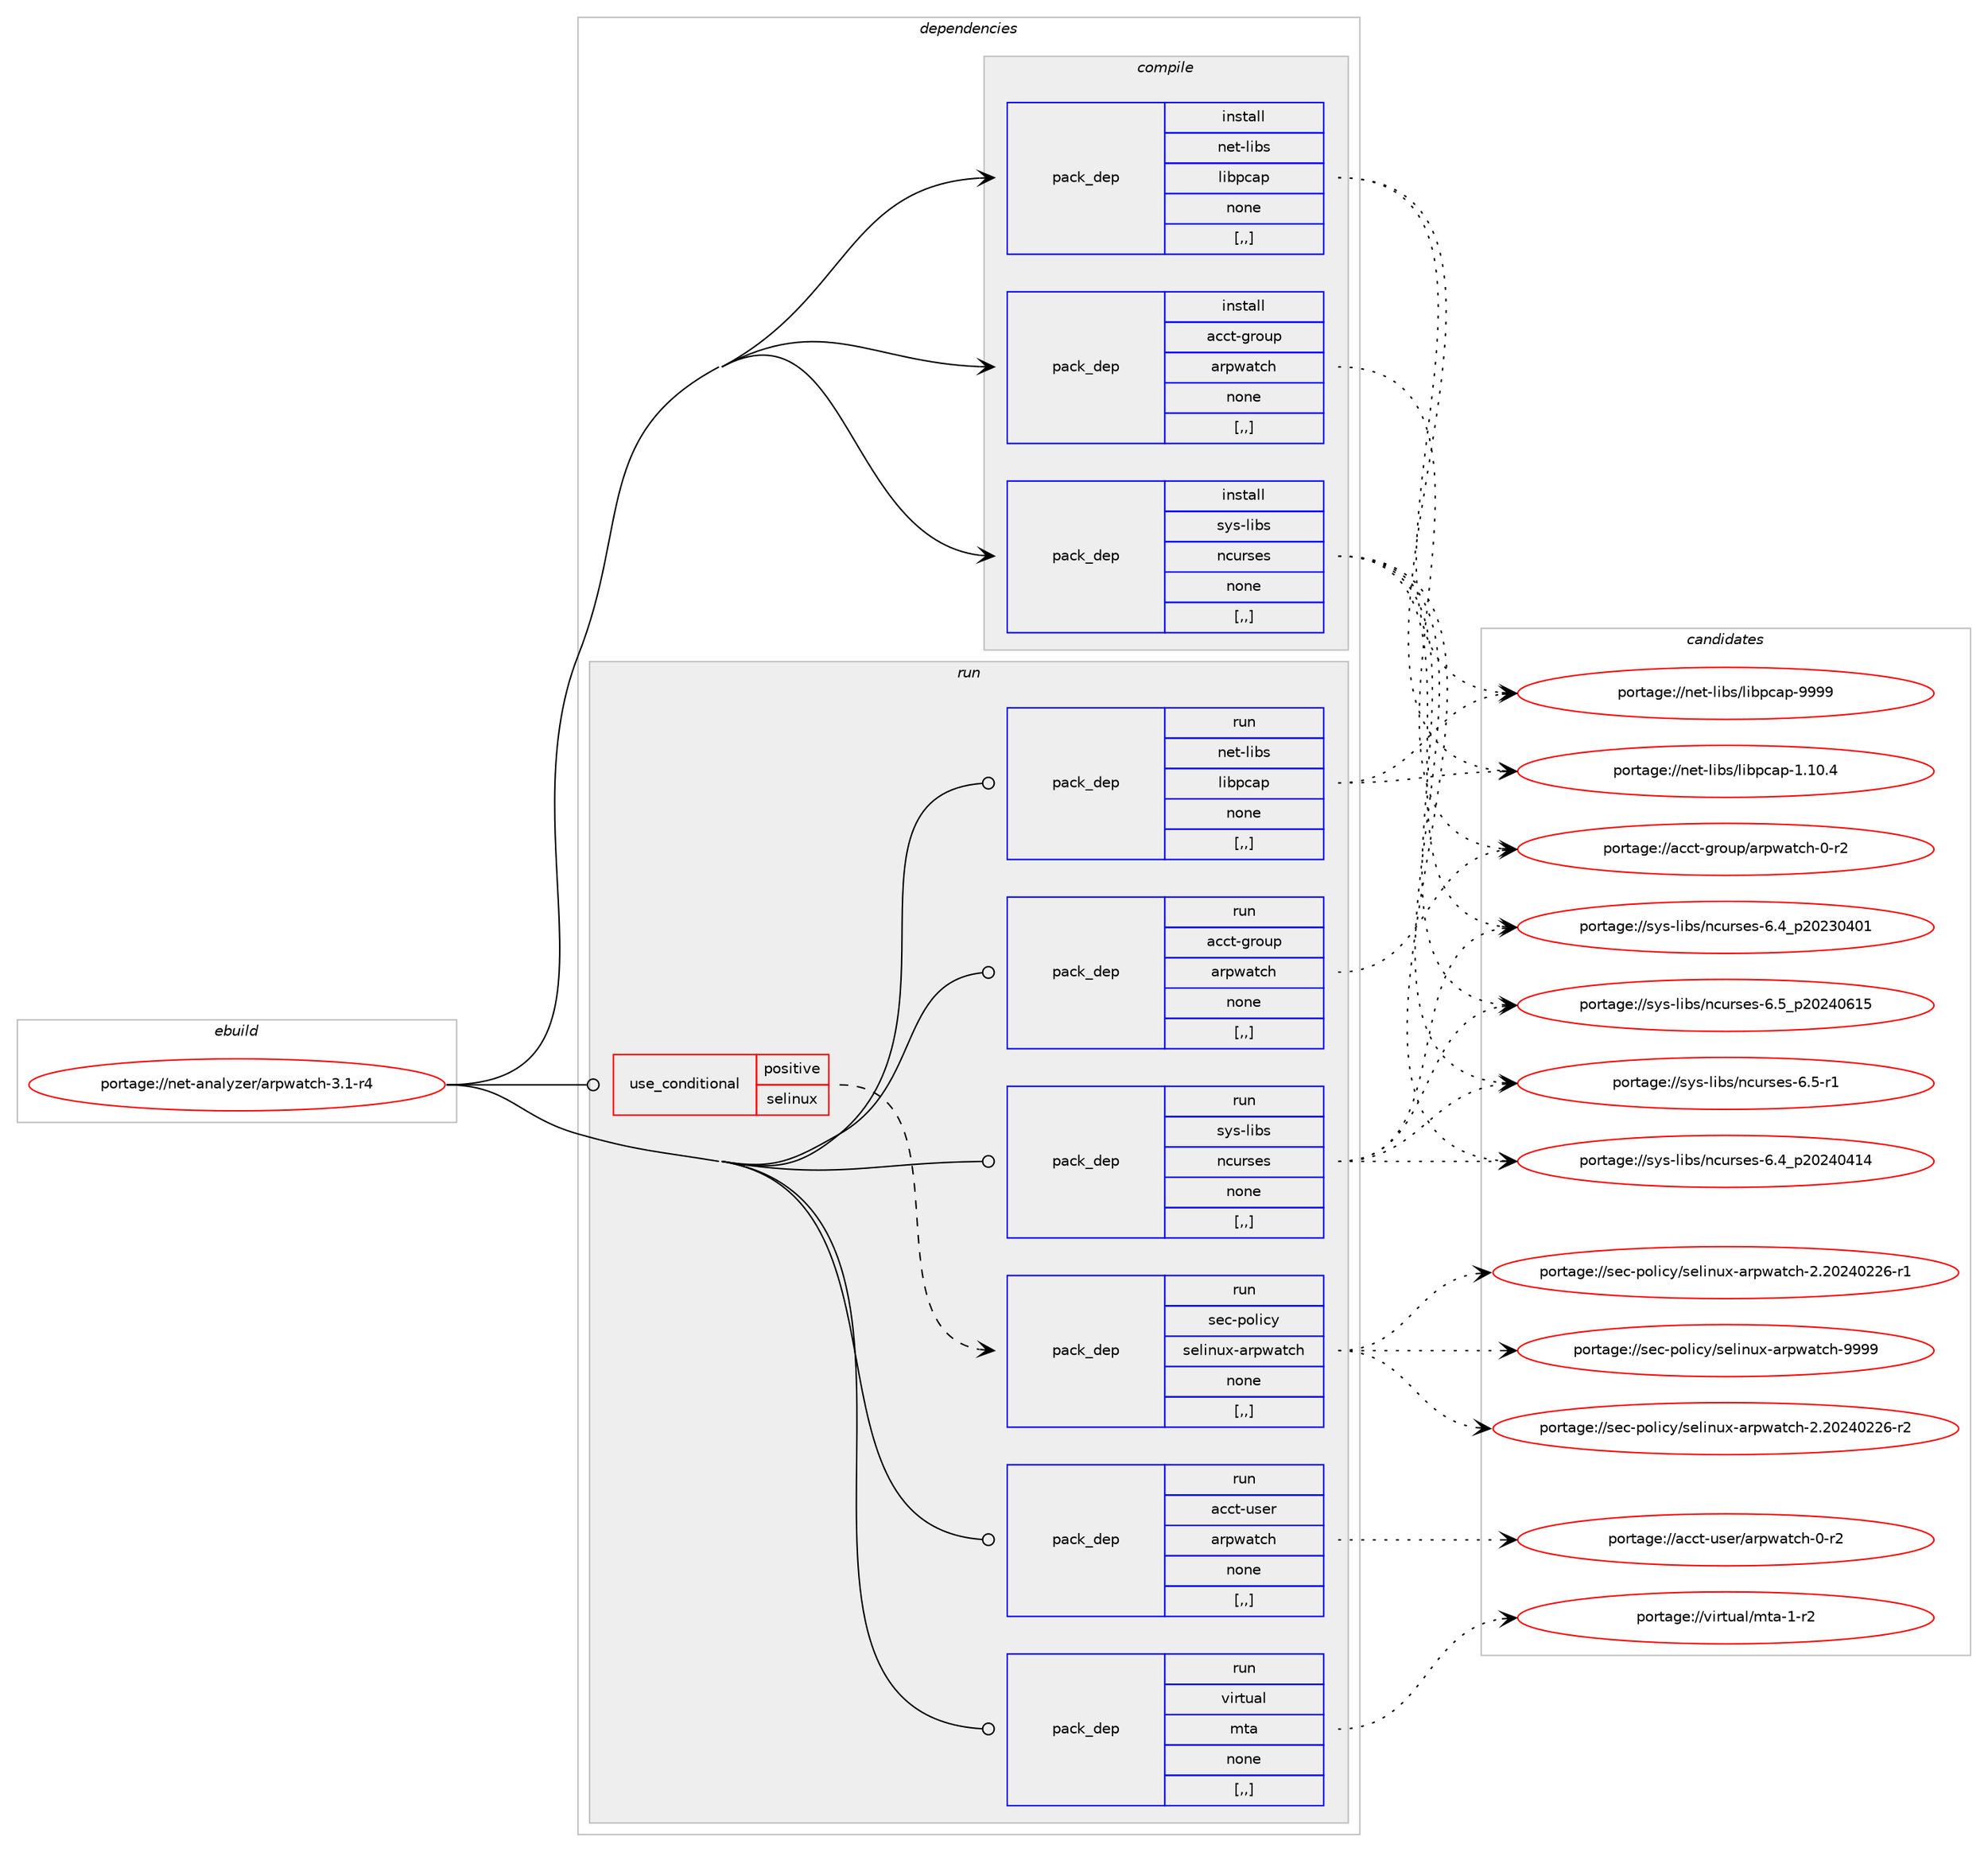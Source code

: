 digraph prolog {

# *************
# Graph options
# *************

newrank=true;
concentrate=true;
compound=true;
graph [rankdir=LR,fontname=Helvetica,fontsize=10,ranksep=1.5];#, ranksep=2.5, nodesep=0.2];
edge  [arrowhead=vee];
node  [fontname=Helvetica,fontsize=10];

# **********
# The ebuild
# **********

subgraph cluster_leftcol {
color=gray;
label=<<i>ebuild</i>>;
id [label="portage://net-analyzer/arpwatch-3.1-r4", color=red, width=4, href="../net-analyzer/arpwatch-3.1-r4.svg"];
}

# ****************
# The dependencies
# ****************

subgraph cluster_midcol {
color=gray;
label=<<i>dependencies</i>>;
subgraph cluster_compile {
fillcolor="#eeeeee";
style=filled;
label=<<i>compile</i>>;
subgraph pack247219 {
dependency336352 [label=<<TABLE BORDER="0" CELLBORDER="1" CELLSPACING="0" CELLPADDING="4" WIDTH="220"><TR><TD ROWSPAN="6" CELLPADDING="30">pack_dep</TD></TR><TR><TD WIDTH="110">install</TD></TR><TR><TD>acct-group</TD></TR><TR><TD>arpwatch</TD></TR><TR><TD>none</TD></TR><TR><TD>[,,]</TD></TR></TABLE>>, shape=none, color=blue];
}
id:e -> dependency336352:w [weight=20,style="solid",arrowhead="vee"];
subgraph pack247220 {
dependency336353 [label=<<TABLE BORDER="0" CELLBORDER="1" CELLSPACING="0" CELLPADDING="4" WIDTH="220"><TR><TD ROWSPAN="6" CELLPADDING="30">pack_dep</TD></TR><TR><TD WIDTH="110">install</TD></TR><TR><TD>net-libs</TD></TR><TR><TD>libpcap</TD></TR><TR><TD>none</TD></TR><TR><TD>[,,]</TD></TR></TABLE>>, shape=none, color=blue];
}
id:e -> dependency336353:w [weight=20,style="solid",arrowhead="vee"];
subgraph pack247221 {
dependency336354 [label=<<TABLE BORDER="0" CELLBORDER="1" CELLSPACING="0" CELLPADDING="4" WIDTH="220"><TR><TD ROWSPAN="6" CELLPADDING="30">pack_dep</TD></TR><TR><TD WIDTH="110">install</TD></TR><TR><TD>sys-libs</TD></TR><TR><TD>ncurses</TD></TR><TR><TD>none</TD></TR><TR><TD>[,,]</TD></TR></TABLE>>, shape=none, color=blue];
}
id:e -> dependency336354:w [weight=20,style="solid",arrowhead="vee"];
}
subgraph cluster_compileandrun {
fillcolor="#eeeeee";
style=filled;
label=<<i>compile and run</i>>;
}
subgraph cluster_run {
fillcolor="#eeeeee";
style=filled;
label=<<i>run</i>>;
subgraph cond86585 {
dependency336355 [label=<<TABLE BORDER="0" CELLBORDER="1" CELLSPACING="0" CELLPADDING="4"><TR><TD ROWSPAN="3" CELLPADDING="10">use_conditional</TD></TR><TR><TD>positive</TD></TR><TR><TD>selinux</TD></TR></TABLE>>, shape=none, color=red];
subgraph pack247222 {
dependency336356 [label=<<TABLE BORDER="0" CELLBORDER="1" CELLSPACING="0" CELLPADDING="4" WIDTH="220"><TR><TD ROWSPAN="6" CELLPADDING="30">pack_dep</TD></TR><TR><TD WIDTH="110">run</TD></TR><TR><TD>sec-policy</TD></TR><TR><TD>selinux-arpwatch</TD></TR><TR><TD>none</TD></TR><TR><TD>[,,]</TD></TR></TABLE>>, shape=none, color=blue];
}
dependency336355:e -> dependency336356:w [weight=20,style="dashed",arrowhead="vee"];
}
id:e -> dependency336355:w [weight=20,style="solid",arrowhead="odot"];
subgraph pack247223 {
dependency336357 [label=<<TABLE BORDER="0" CELLBORDER="1" CELLSPACING="0" CELLPADDING="4" WIDTH="220"><TR><TD ROWSPAN="6" CELLPADDING="30">pack_dep</TD></TR><TR><TD WIDTH="110">run</TD></TR><TR><TD>acct-group</TD></TR><TR><TD>arpwatch</TD></TR><TR><TD>none</TD></TR><TR><TD>[,,]</TD></TR></TABLE>>, shape=none, color=blue];
}
id:e -> dependency336357:w [weight=20,style="solid",arrowhead="odot"];
subgraph pack247224 {
dependency336358 [label=<<TABLE BORDER="0" CELLBORDER="1" CELLSPACING="0" CELLPADDING="4" WIDTH="220"><TR><TD ROWSPAN="6" CELLPADDING="30">pack_dep</TD></TR><TR><TD WIDTH="110">run</TD></TR><TR><TD>acct-user</TD></TR><TR><TD>arpwatch</TD></TR><TR><TD>none</TD></TR><TR><TD>[,,]</TD></TR></TABLE>>, shape=none, color=blue];
}
id:e -> dependency336358:w [weight=20,style="solid",arrowhead="odot"];
subgraph pack247225 {
dependency336359 [label=<<TABLE BORDER="0" CELLBORDER="1" CELLSPACING="0" CELLPADDING="4" WIDTH="220"><TR><TD ROWSPAN="6" CELLPADDING="30">pack_dep</TD></TR><TR><TD WIDTH="110">run</TD></TR><TR><TD>net-libs</TD></TR><TR><TD>libpcap</TD></TR><TR><TD>none</TD></TR><TR><TD>[,,]</TD></TR></TABLE>>, shape=none, color=blue];
}
id:e -> dependency336359:w [weight=20,style="solid",arrowhead="odot"];
subgraph pack247226 {
dependency336360 [label=<<TABLE BORDER="0" CELLBORDER="1" CELLSPACING="0" CELLPADDING="4" WIDTH="220"><TR><TD ROWSPAN="6" CELLPADDING="30">pack_dep</TD></TR><TR><TD WIDTH="110">run</TD></TR><TR><TD>sys-libs</TD></TR><TR><TD>ncurses</TD></TR><TR><TD>none</TD></TR><TR><TD>[,,]</TD></TR></TABLE>>, shape=none, color=blue];
}
id:e -> dependency336360:w [weight=20,style="solid",arrowhead="odot"];
subgraph pack247227 {
dependency336361 [label=<<TABLE BORDER="0" CELLBORDER="1" CELLSPACING="0" CELLPADDING="4" WIDTH="220"><TR><TD ROWSPAN="6" CELLPADDING="30">pack_dep</TD></TR><TR><TD WIDTH="110">run</TD></TR><TR><TD>virtual</TD></TR><TR><TD>mta</TD></TR><TR><TD>none</TD></TR><TR><TD>[,,]</TD></TR></TABLE>>, shape=none, color=blue];
}
id:e -> dependency336361:w [weight=20,style="solid",arrowhead="odot"];
}
}

# **************
# The candidates
# **************

subgraph cluster_choices {
rank=same;
color=gray;
label=<<i>candidates</i>>;

subgraph choice247219 {
color=black;
nodesep=1;
choice979999116451031141111171124797114112119971169910445484511450 [label="portage://acct-group/arpwatch-0-r2", color=red, width=4,href="../acct-group/arpwatch-0-r2.svg"];
dependency336352:e -> choice979999116451031141111171124797114112119971169910445484511450:w [style=dotted,weight="100"];
}
subgraph choice247220 {
color=black;
nodesep=1;
choice1101011164510810598115471081059811299971124557575757 [label="portage://net-libs/libpcap-9999", color=red, width=4,href="../net-libs/libpcap-9999.svg"];
choice11010111645108105981154710810598112999711245494649484652 [label="portage://net-libs/libpcap-1.10.4", color=red, width=4,href="../net-libs/libpcap-1.10.4.svg"];
dependency336353:e -> choice1101011164510810598115471081059811299971124557575757:w [style=dotted,weight="100"];
dependency336353:e -> choice11010111645108105981154710810598112999711245494649484652:w [style=dotted,weight="100"];
}
subgraph choice247221 {
color=black;
nodesep=1;
choice1151211154510810598115471109911711411510111545544653951125048505248544953 [label="portage://sys-libs/ncurses-6.5_p20240615", color=red, width=4,href="../sys-libs/ncurses-6.5_p20240615.svg"];
choice11512111545108105981154711099117114115101115455446534511449 [label="portage://sys-libs/ncurses-6.5-r1", color=red, width=4,href="../sys-libs/ncurses-6.5-r1.svg"];
choice1151211154510810598115471109911711411510111545544652951125048505248524952 [label="portage://sys-libs/ncurses-6.4_p20240414", color=red, width=4,href="../sys-libs/ncurses-6.4_p20240414.svg"];
choice1151211154510810598115471109911711411510111545544652951125048505148524849 [label="portage://sys-libs/ncurses-6.4_p20230401", color=red, width=4,href="../sys-libs/ncurses-6.4_p20230401.svg"];
dependency336354:e -> choice1151211154510810598115471109911711411510111545544653951125048505248544953:w [style=dotted,weight="100"];
dependency336354:e -> choice11512111545108105981154711099117114115101115455446534511449:w [style=dotted,weight="100"];
dependency336354:e -> choice1151211154510810598115471109911711411510111545544652951125048505248524952:w [style=dotted,weight="100"];
dependency336354:e -> choice1151211154510810598115471109911711411510111545544652951125048505148524849:w [style=dotted,weight="100"];
}
subgraph choice247222 {
color=black;
nodesep=1;
choice11510199451121111081059912147115101108105110117120459711411211997116991044557575757 [label="portage://sec-policy/selinux-arpwatch-9999", color=red, width=4,href="../sec-policy/selinux-arpwatch-9999.svg"];
choice115101994511211110810599121471151011081051101171204597114112119971169910445504650485052485050544511450 [label="portage://sec-policy/selinux-arpwatch-2.20240226-r2", color=red, width=4,href="../sec-policy/selinux-arpwatch-2.20240226-r2.svg"];
choice115101994511211110810599121471151011081051101171204597114112119971169910445504650485052485050544511449 [label="portage://sec-policy/selinux-arpwatch-2.20240226-r1", color=red, width=4,href="../sec-policy/selinux-arpwatch-2.20240226-r1.svg"];
dependency336356:e -> choice11510199451121111081059912147115101108105110117120459711411211997116991044557575757:w [style=dotted,weight="100"];
dependency336356:e -> choice115101994511211110810599121471151011081051101171204597114112119971169910445504650485052485050544511450:w [style=dotted,weight="100"];
dependency336356:e -> choice115101994511211110810599121471151011081051101171204597114112119971169910445504650485052485050544511449:w [style=dotted,weight="100"];
}
subgraph choice247223 {
color=black;
nodesep=1;
choice979999116451031141111171124797114112119971169910445484511450 [label="portage://acct-group/arpwatch-0-r2", color=red, width=4,href="../acct-group/arpwatch-0-r2.svg"];
dependency336357:e -> choice979999116451031141111171124797114112119971169910445484511450:w [style=dotted,weight="100"];
}
subgraph choice247224 {
color=black;
nodesep=1;
choice979999116451171151011144797114112119971169910445484511450 [label="portage://acct-user/arpwatch-0-r2", color=red, width=4,href="../acct-user/arpwatch-0-r2.svg"];
dependency336358:e -> choice979999116451171151011144797114112119971169910445484511450:w [style=dotted,weight="100"];
}
subgraph choice247225 {
color=black;
nodesep=1;
choice1101011164510810598115471081059811299971124557575757 [label="portage://net-libs/libpcap-9999", color=red, width=4,href="../net-libs/libpcap-9999.svg"];
choice11010111645108105981154710810598112999711245494649484652 [label="portage://net-libs/libpcap-1.10.4", color=red, width=4,href="../net-libs/libpcap-1.10.4.svg"];
dependency336359:e -> choice1101011164510810598115471081059811299971124557575757:w [style=dotted,weight="100"];
dependency336359:e -> choice11010111645108105981154710810598112999711245494649484652:w [style=dotted,weight="100"];
}
subgraph choice247226 {
color=black;
nodesep=1;
choice1151211154510810598115471109911711411510111545544653951125048505248544953 [label="portage://sys-libs/ncurses-6.5_p20240615", color=red, width=4,href="../sys-libs/ncurses-6.5_p20240615.svg"];
choice11512111545108105981154711099117114115101115455446534511449 [label="portage://sys-libs/ncurses-6.5-r1", color=red, width=4,href="../sys-libs/ncurses-6.5-r1.svg"];
choice1151211154510810598115471109911711411510111545544652951125048505248524952 [label="portage://sys-libs/ncurses-6.4_p20240414", color=red, width=4,href="../sys-libs/ncurses-6.4_p20240414.svg"];
choice1151211154510810598115471109911711411510111545544652951125048505148524849 [label="portage://sys-libs/ncurses-6.4_p20230401", color=red, width=4,href="../sys-libs/ncurses-6.4_p20230401.svg"];
dependency336360:e -> choice1151211154510810598115471109911711411510111545544653951125048505248544953:w [style=dotted,weight="100"];
dependency336360:e -> choice11512111545108105981154711099117114115101115455446534511449:w [style=dotted,weight="100"];
dependency336360:e -> choice1151211154510810598115471109911711411510111545544652951125048505248524952:w [style=dotted,weight="100"];
dependency336360:e -> choice1151211154510810598115471109911711411510111545544652951125048505148524849:w [style=dotted,weight="100"];
}
subgraph choice247227 {
color=black;
nodesep=1;
choice11810511411611797108471091169745494511450 [label="portage://virtual/mta-1-r2", color=red, width=4,href="../virtual/mta-1-r2.svg"];
dependency336361:e -> choice11810511411611797108471091169745494511450:w [style=dotted,weight="100"];
}
}

}
